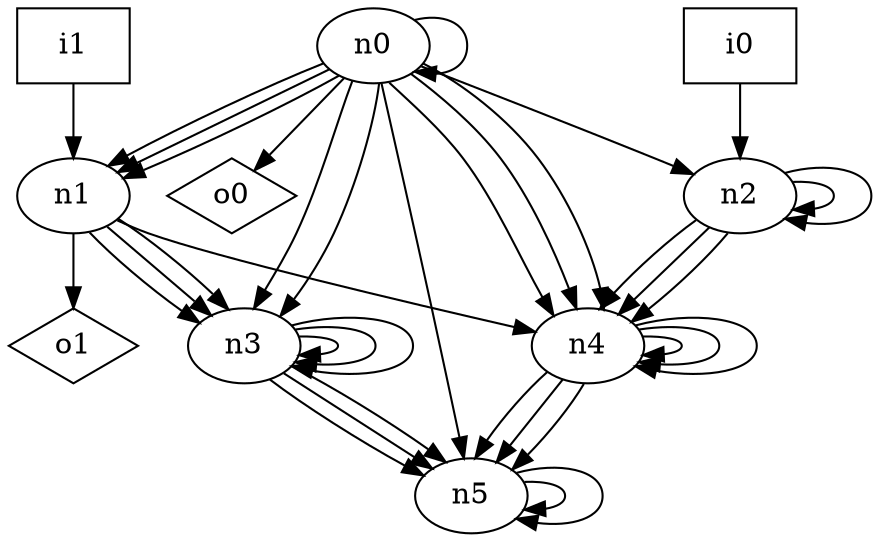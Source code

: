 digraph G {
n0 [label="n0"];
n1 [label="n1"];
n2 [label="n2"];
n3 [label="n3"];
n4 [label="n4"];
n5 [label="n5"];
n6 [label="i0",shape="box"];
n7 [label="i1",shape="box"];
n8 [label="o0",shape="diamond"];
n9 [label="o1",shape="diamond"];
n0 -> n0
n0 -> n1
n0 -> n1
n0 -> n1
n0 -> n2
n0 -> n3
n0 -> n3
n0 -> n4
n0 -> n4
n0 -> n4
n0 -> n5
n0 -> n8
n1 -> n3
n1 -> n3
n1 -> n3
n1 -> n4
n1 -> n9
n2 -> n2
n2 -> n2
n2 -> n4
n2 -> n4
n2 -> n4
n3 -> n3
n3 -> n3
n3 -> n3
n3 -> n5
n3 -> n5
n3 -> n5
n4 -> n4
n4 -> n4
n4 -> n4
n4 -> n5
n4 -> n5
n4 -> n5
n5 -> n5
n5 -> n5
n6 -> n2
n7 -> n1
}